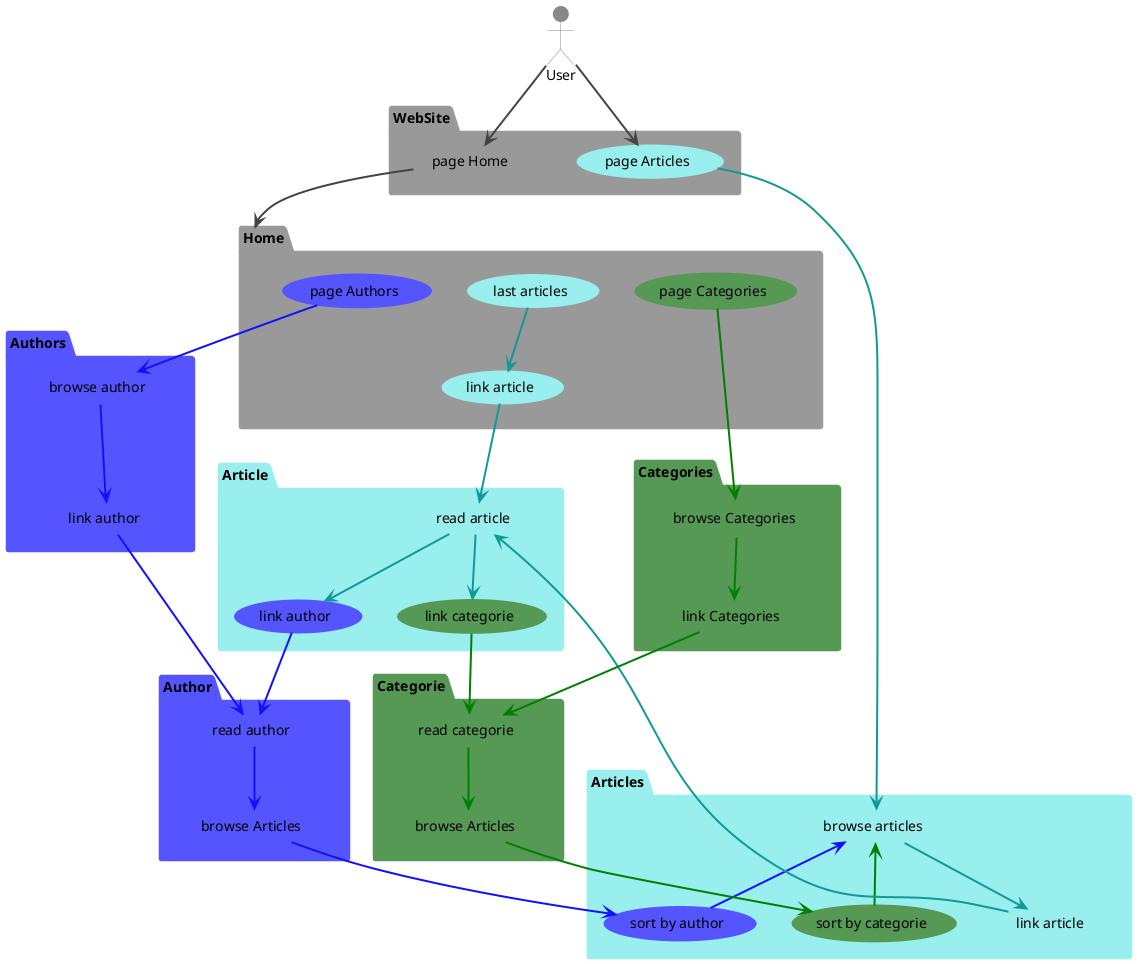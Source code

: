@startuml
actor User #888;line:888;

package WebSite #999;line:999; {
    usecase "page Home" as home #999;line:999;
    usecase "page Articles" as articles #9EE;line:9EE;
}
User ==> home #line:444;
User ==> articles #line:444;

package Home #999;line:999; {
    usecase "page Categories" as linkHomeCategories #595;line:595;
    usecase "page Authors" as linkHomeAuthors #55F;line:55F;
    usecase "last articles" as linkHomeArticles #9EE;line:9EE;
    usecase "link article" as linkHomeArticle #9EE;line:9EE;
}
linkHomeArticles ==> linkHomeArticle #line:199;
home ==> Home #line:444;

package Articles #9EE;line:9EE; {
    usecase "browse articles" as BrowseArticle #9EE;line:9EE;
    usecase "link article" as linkBrowseArticle #9EE;line:9EE;
    usecase "sort by categorie" as sortCategorie #595;line:595;
    usecase "sort by author" as sortAuthor #55F;line:55F;
}
BrowseArticle ==> linkBrowseArticle #line:199;
BrowseArticle <== sortCategorie #line:green;
BrowseArticle <== sortAuthor #line:11F;
articles ==> BrowseArticle #line:199;

package Article #9EE;line:9EE; {
    usecase "read article" as ReadArticle #9EE;line:9EE;
    usecase "link categorie" as linkArticleCategorie #595;line:595;
    usecase "link author" as linkArticleAuthor #55F;line:55F;
}
ReadArticle ==> linkArticleCategorie #line:199;
ReadArticle ==> linkArticleAuthor #line:199;
linkHomeArticle ==> ReadArticle #line:199;
linkBrowseArticle ==> ReadArticle #line:199;


package Categories #595;line:595; {
    usecase "browse Categories" as BrowseCategories #595;line:595;
    usecase "link Categories" as linkBrowseCategorie #595;line:595;
}
BrowseCategories ==> linkBrowseCategorie #line:green;
linkHomeCategories ==> BrowseCategories #line:green;

package Categorie #595;line:595; {
    usecase "read categorie" as ReadCategorie #595;line:595;
    usecase "browse Articles" as linkSortCategorie #595;line:595;
}
ReadCategorie ==> linkSortCategorie #line:green;
linkBrowseCategorie ==> ReadCategorie #line:green;
linkArticleCategorie ==> ReadCategorie #line:green;
linkSortCategorie ==> sortCategorie #line:green;

package Authors #55F;line:55F; {
    usecase "browse author" as BrowseAuthor #55F;line:55F;
    usecase "link author" as linkBrowseAuthor #55F;line:55F;
}
BrowseAuthor ==> linkBrowseAuthor #line:11F;
linkHomeAuthors ==> BrowseAuthor #line:11F;

package Author #55F;line:55F; {
    usecase "read author" as ReadAuthor #55F;line:55F;
    usecase "browse Articles" as linkSortAuthor #55F;line:55F;
}
ReadAuthor ==> linkSortAuthor #line:11F;
linkBrowseAuthor ==> ReadAuthor #line:11F;
linkArticleAuthor ==> ReadAuthor #line:11F;
linkSortAuthor ==> sortAuthor #line:11F;

@enduml

